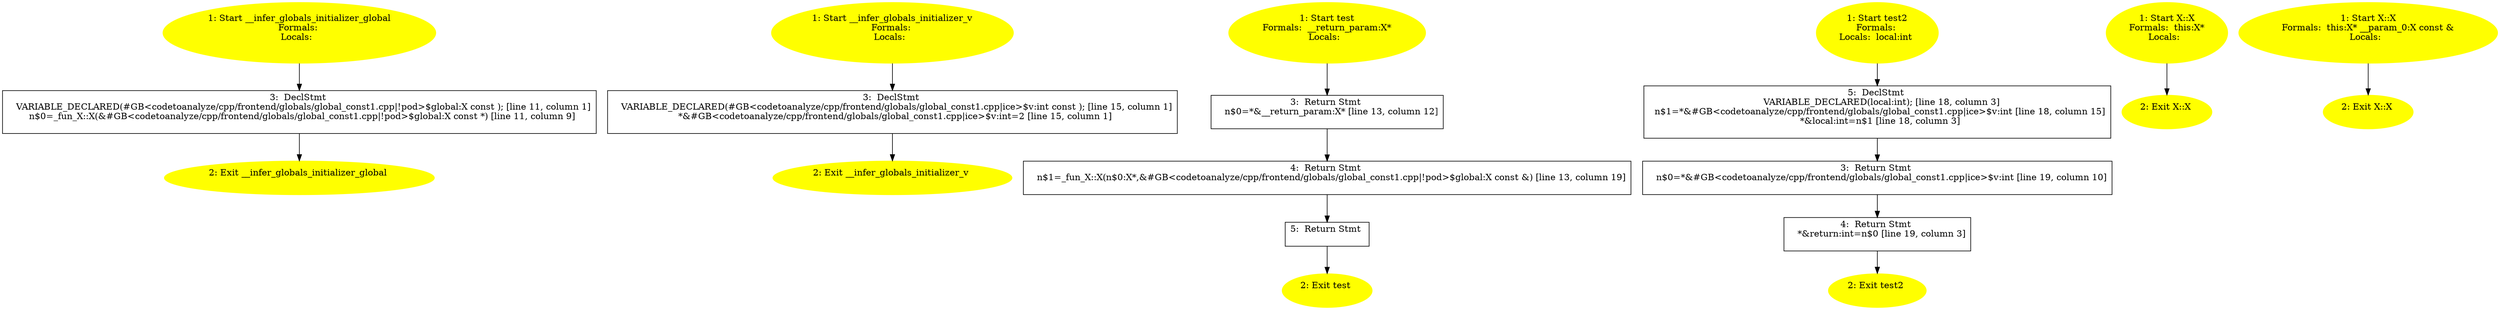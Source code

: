 /* @generated */
digraph cfg {
"__infer_globals_initializer_globa.bdc08c089842ce08_1" [label="1: Start __infer_globals_initializer_global\nFormals: \nLocals:  \n  " color=yellow style=filled]
	

	 "__infer_globals_initializer_globa.bdc08c089842ce08_1" -> "__infer_globals_initializer_globa.bdc08c089842ce08_3" ;
"__infer_globals_initializer_globa.bdc08c089842ce08_2" [label="2: Exit __infer_globals_initializer_global \n  " color=yellow style=filled]
	

"__infer_globals_initializer_globa.bdc08c089842ce08_3" [label="3:  DeclStmt \n   VARIABLE_DECLARED(#GB<codetoanalyze/cpp/frontend/globals/global_const1.cpp|!pod>$global:X const ); [line 11, column 1]\n  n$0=_fun_X::X(&#GB<codetoanalyze/cpp/frontend/globals/global_const1.cpp|!pod>$global:X const *) [line 11, column 9]\n " shape="box"]
	

	 "__infer_globals_initializer_globa.bdc08c089842ce08_3" -> "__infer_globals_initializer_globa.bdc08c089842ce08_2" ;
"__infer_globals_initializer_v#708.588095fa475e4a9e_1" [label="1: Start __infer_globals_initializer_v\nFormals: \nLocals:  \n  " color=yellow style=filled]
	

	 "__infer_globals_initializer_v#708.588095fa475e4a9e_1" -> "__infer_globals_initializer_v#708.588095fa475e4a9e_3" ;
"__infer_globals_initializer_v#708.588095fa475e4a9e_2" [label="2: Exit __infer_globals_initializer_v \n  " color=yellow style=filled]
	

"__infer_globals_initializer_v#708.588095fa475e4a9e_3" [label="3:  DeclStmt \n   VARIABLE_DECLARED(#GB<codetoanalyze/cpp/frontend/globals/global_const1.cpp|ice>$v:int const ); [line 15, column 1]\n  *&#GB<codetoanalyze/cpp/frontend/globals/global_const1.cpp|ice>$v:int=2 [line 15, column 1]\n " shape="box"]
	

	 "__infer_globals_initializer_v#708.588095fa475e4a9e_3" -> "__infer_globals_initializer_v#708.588095fa475e4a9e_2" ;
"test(class X)#1824124433716494803.76ba1cf61f22b6e7_1" [label="1: Start test\nFormals:  __return_param:X*\nLocals:  \n  " color=yellow style=filled]
	

	 "test(class X)#1824124433716494803.76ba1cf61f22b6e7_1" -> "test(class X)#1824124433716494803.76ba1cf61f22b6e7_3" ;
"test(class X)#1824124433716494803.76ba1cf61f22b6e7_2" [label="2: Exit test \n  " color=yellow style=filled]
	

"test(class X)#1824124433716494803.76ba1cf61f22b6e7_3" [label="3:  Return Stmt \n   n$0=*&__return_param:X* [line 13, column 12]\n " shape="box"]
	

	 "test(class X)#1824124433716494803.76ba1cf61f22b6e7_3" -> "test(class X)#1824124433716494803.76ba1cf61f22b6e7_4" ;
"test(class X)#1824124433716494803.76ba1cf61f22b6e7_4" [label="4:  Return Stmt \n   n$1=_fun_X::X(n$0:X*,&#GB<codetoanalyze/cpp/frontend/globals/global_const1.cpp|!pod>$global:X const &) [line 13, column 19]\n " shape="box"]
	

	 "test(class X)#1824124433716494803.76ba1cf61f22b6e7_4" -> "test(class X)#1824124433716494803.76ba1cf61f22b6e7_5" ;
"test(class X)#1824124433716494803.76ba1cf61f22b6e7_5" [label="5:  Return Stmt \n  " shape="box"]
	

	 "test(class X)#1824124433716494803.76ba1cf61f22b6e7_5" -> "test(class X)#1824124433716494803.76ba1cf61f22b6e7_2" ;
"test2#3587805488049044947.69e45cfdc4e36a6f_1" [label="1: Start test2\nFormals: \nLocals:  local:int \n  " color=yellow style=filled]
	

	 "test2#3587805488049044947.69e45cfdc4e36a6f_1" -> "test2#3587805488049044947.69e45cfdc4e36a6f_5" ;
"test2#3587805488049044947.69e45cfdc4e36a6f_2" [label="2: Exit test2 \n  " color=yellow style=filled]
	

"test2#3587805488049044947.69e45cfdc4e36a6f_3" [label="3:  Return Stmt \n   n$0=*&#GB<codetoanalyze/cpp/frontend/globals/global_const1.cpp|ice>$v:int [line 19, column 10]\n " shape="box"]
	

	 "test2#3587805488049044947.69e45cfdc4e36a6f_3" -> "test2#3587805488049044947.69e45cfdc4e36a6f_4" ;
"test2#3587805488049044947.69e45cfdc4e36a6f_4" [label="4:  Return Stmt \n   *&return:int=n$0 [line 19, column 3]\n " shape="box"]
	

	 "test2#3587805488049044947.69e45cfdc4e36a6f_4" -> "test2#3587805488049044947.69e45cfdc4e36a6f_2" ;
"test2#3587805488049044947.69e45cfdc4e36a6f_5" [label="5:  DeclStmt \n   VARIABLE_DECLARED(local:int); [line 18, column 3]\n  n$1=*&#GB<codetoanalyze/cpp/frontend/globals/global_const1.cpp|ice>$v:int [line 18, column 15]\n  *&local:int=n$1 [line 18, column 3]\n " shape="box"]
	

	 "test2#3587805488049044947.69e45cfdc4e36a6f_5" -> "test2#3587805488049044947.69e45cfdc4e36a6f_3" ;
"X#X#{5585564522356237825}.f0691bf51109589e_1" [label="1: Start X::X\nFormals:  this:X*\nLocals:  \n  " color=yellow style=filled]
	

	 "X#X#{5585564522356237825}.f0691bf51109589e_1" -> "X#X#{5585564522356237825}.f0691bf51109589e_2" ;
"X#X#{5585564522356237825}.f0691bf51109589e_2" [label="2: Exit X::X \n  " color=yellow style=filled]
	

"X#X#{7390596848467712836}.af8c5bb42250f73c_1" [label="1: Start X::X\nFormals:  this:X* __param_0:X const &\nLocals:  \n  " color=yellow style=filled]
	

	 "X#X#{7390596848467712836}.af8c5bb42250f73c_1" -> "X#X#{7390596848467712836}.af8c5bb42250f73c_2" ;
"X#X#{7390596848467712836}.af8c5bb42250f73c_2" [label="2: Exit X::X \n  " color=yellow style=filled]
	

}
